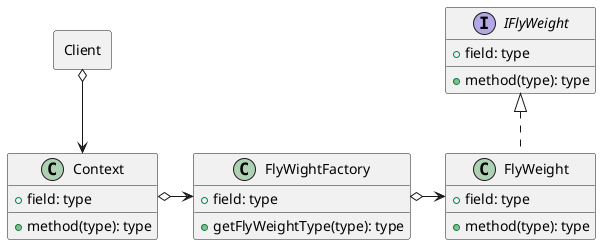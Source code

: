 @startuml Flyweight

rectangle Client {
}

class Context {
  + field: type
  + method(type): type
}

class FlyWightFactory {
  + field: type
  + getFlyWeightType(type): type
}

interface IFlyWeight {
  + field: type
  + method(type): type
}

class FlyWeight implements IFlyWeight {
  + field: type
  + method(type): type
}

FlyWightFactory o-> FlyWeight
Context o-> FlyWightFactory
Client o-d-> Context

@enduml